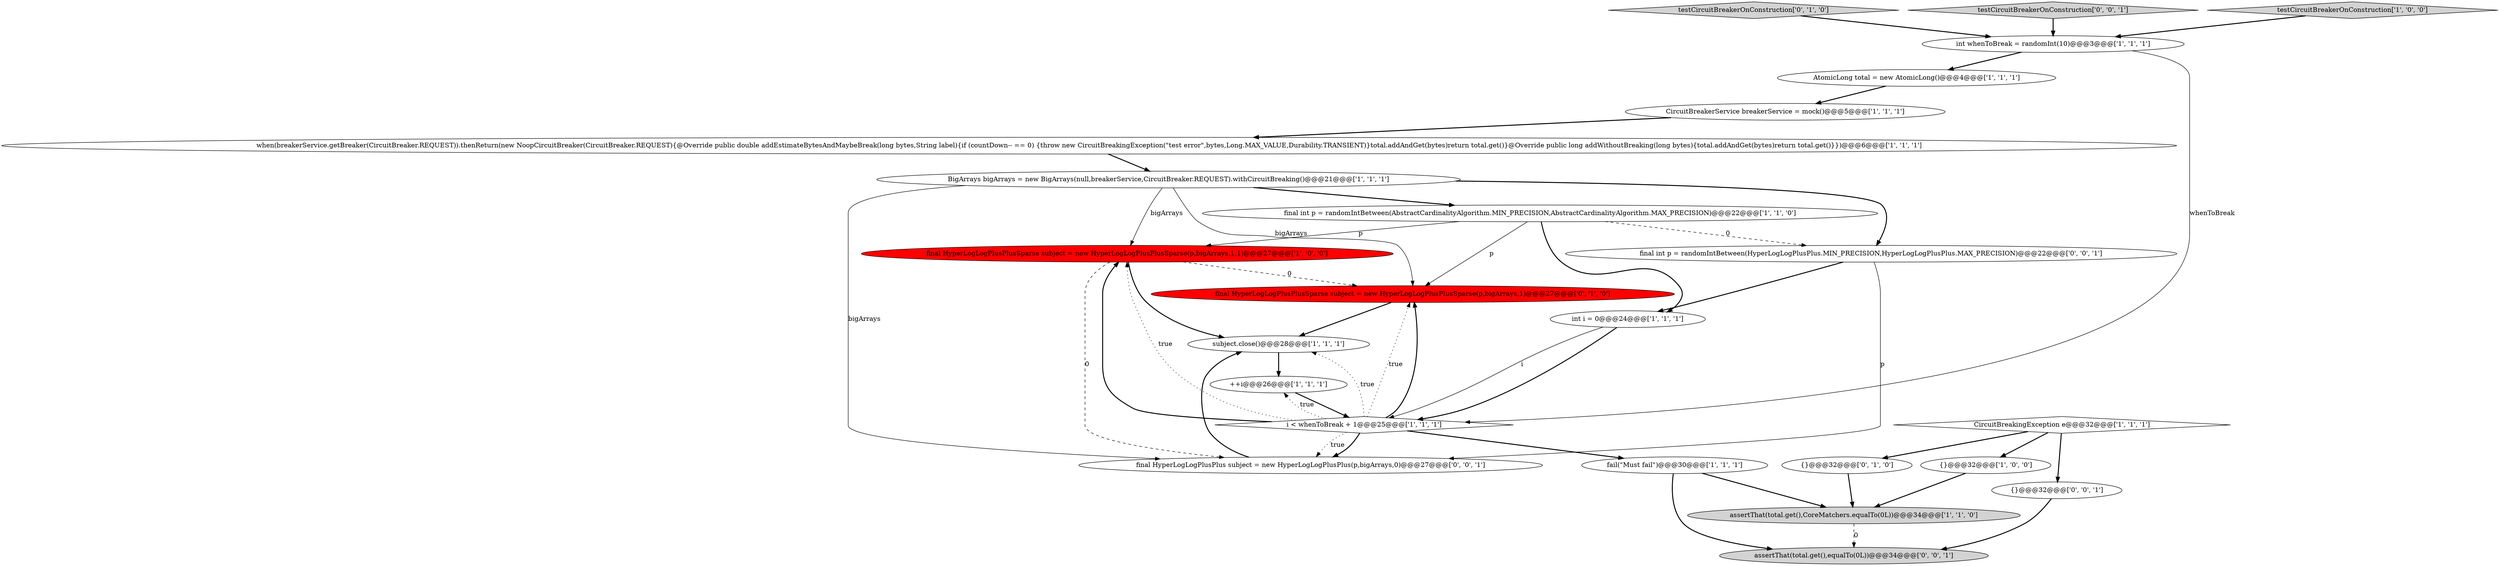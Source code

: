 digraph {
18 [style = filled, label = "testCircuitBreakerOnConstruction['0', '1', '0']", fillcolor = lightgray, shape = diamond image = "AAA0AAABBB2BBB"];
11 [style = filled, label = "int whenToBreak = randomInt(10)@@@3@@@['1', '1', '1']", fillcolor = white, shape = ellipse image = "AAA0AAABBB1BBB"];
19 [style = filled, label = "testCircuitBreakerOnConstruction['0', '0', '1']", fillcolor = lightgray, shape = diamond image = "AAA0AAABBB3BBB"];
15 [style = filled, label = "assertThat(total.get(),CoreMatchers.equalTo(0L))@@@34@@@['1', '1', '0']", fillcolor = lightgray, shape = ellipse image = "AAA0AAABBB1BBB"];
9 [style = filled, label = "final HyperLogLogPlusPlusSparse subject = new HyperLogLogPlusPlusSparse(p,bigArrays,1,1)@@@27@@@['1', '0', '0']", fillcolor = red, shape = ellipse image = "AAA1AAABBB1BBB"];
17 [style = filled, label = "final HyperLogLogPlusPlusSparse subject = new HyperLogLogPlusPlusSparse(p,bigArrays,1)@@@27@@@['0', '1', '0']", fillcolor = red, shape = ellipse image = "AAA1AAABBB2BBB"];
6 [style = filled, label = "AtomicLong total = new AtomicLong()@@@4@@@['1', '1', '1']", fillcolor = white, shape = ellipse image = "AAA0AAABBB1BBB"];
22 [style = filled, label = "final HyperLogLogPlusPlus subject = new HyperLogLogPlusPlus(p,bigArrays,0)@@@27@@@['0', '0', '1']", fillcolor = white, shape = ellipse image = "AAA0AAABBB3BBB"];
21 [style = filled, label = "{}@@@32@@@['0', '0', '1']", fillcolor = white, shape = ellipse image = "AAA0AAABBB3BBB"];
7 [style = filled, label = "testCircuitBreakerOnConstruction['1', '0', '0']", fillcolor = lightgray, shape = diamond image = "AAA0AAABBB1BBB"];
3 [style = filled, label = "int i = 0@@@24@@@['1', '1', '1']", fillcolor = white, shape = ellipse image = "AAA0AAABBB1BBB"];
5 [style = filled, label = "fail(\"Must fail\")@@@30@@@['1', '1', '1']", fillcolor = white, shape = ellipse image = "AAA0AAABBB1BBB"];
13 [style = filled, label = "BigArrays bigArrays = new BigArrays(null,breakerService,CircuitBreaker.REQUEST).withCircuitBreaking()@@@21@@@['1', '1', '1']", fillcolor = white, shape = ellipse image = "AAA0AAABBB1BBB"];
8 [style = filled, label = "final int p = randomIntBetween(AbstractCardinalityAlgorithm.MIN_PRECISION,AbstractCardinalityAlgorithm.MAX_PRECISION)@@@22@@@['1', '1', '0']", fillcolor = white, shape = ellipse image = "AAA0AAABBB1BBB"];
14 [style = filled, label = "i < whenToBreak + 1@@@25@@@['1', '1', '1']", fillcolor = white, shape = diamond image = "AAA0AAABBB1BBB"];
4 [style = filled, label = "when(breakerService.getBreaker(CircuitBreaker.REQUEST)).thenReturn(new NoopCircuitBreaker(CircuitBreaker.REQUEST){@Override public double addEstimateBytesAndMaybeBreak(long bytes,String label){if (countDown-- == 0) {throw new CircuitBreakingException(\"test error\",bytes,Long.MAX_VALUE,Durability.TRANSIENT)}total.addAndGet(bytes)return total.get()}@Override public long addWithoutBreaking(long bytes){total.addAndGet(bytes)return total.get()}})@@@6@@@['1', '1', '1']", fillcolor = white, shape = ellipse image = "AAA0AAABBB1BBB"];
16 [style = filled, label = "{}@@@32@@@['0', '1', '0']", fillcolor = white, shape = ellipse image = "AAA0AAABBB2BBB"];
0 [style = filled, label = "CircuitBreakerService breakerService = mock()@@@5@@@['1', '1', '1']", fillcolor = white, shape = ellipse image = "AAA0AAABBB1BBB"];
1 [style = filled, label = "++i@@@26@@@['1', '1', '1']", fillcolor = white, shape = ellipse image = "AAA0AAABBB1BBB"];
12 [style = filled, label = "subject.close()@@@28@@@['1', '1', '1']", fillcolor = white, shape = ellipse image = "AAA0AAABBB1BBB"];
2 [style = filled, label = "{}@@@32@@@['1', '0', '0']", fillcolor = white, shape = ellipse image = "AAA0AAABBB1BBB"];
10 [style = filled, label = "CircuitBreakingException e@@@32@@@['1', '1', '1']", fillcolor = white, shape = diamond image = "AAA0AAABBB1BBB"];
23 [style = filled, label = "assertThat(total.get(),equalTo(0L))@@@34@@@['0', '0', '1']", fillcolor = lightgray, shape = ellipse image = "AAA0AAABBB3BBB"];
20 [style = filled, label = "final int p = randomIntBetween(HyperLogLogPlusPlus.MIN_PRECISION,HyperLogLogPlusPlus.MAX_PRECISION)@@@22@@@['0', '0', '1']", fillcolor = white, shape = ellipse image = "AAA0AAABBB3BBB"];
16->15 [style = bold, label=""];
7->11 [style = bold, label=""];
15->23 [style = dashed, label="0"];
14->12 [style = dotted, label="true"];
5->23 [style = bold, label=""];
8->9 [style = solid, label="p"];
11->6 [style = bold, label=""];
3->14 [style = bold, label=""];
18->11 [style = bold, label=""];
4->13 [style = bold, label=""];
8->3 [style = bold, label=""];
14->22 [style = bold, label=""];
8->20 [style = dashed, label="0"];
5->15 [style = bold, label=""];
14->17 [style = bold, label=""];
19->11 [style = bold, label=""];
14->22 [style = dotted, label="true"];
6->0 [style = bold, label=""];
20->3 [style = bold, label=""];
10->21 [style = bold, label=""];
11->14 [style = solid, label="whenToBreak"];
9->22 [style = dashed, label="0"];
12->1 [style = bold, label=""];
14->17 [style = dotted, label="true"];
17->12 [style = bold, label=""];
10->16 [style = bold, label=""];
13->17 [style = solid, label="bigArrays"];
0->4 [style = bold, label=""];
22->12 [style = bold, label=""];
9->17 [style = dashed, label="0"];
2->15 [style = bold, label=""];
13->9 [style = solid, label="bigArrays"];
20->22 [style = solid, label="p"];
14->9 [style = bold, label=""];
1->14 [style = bold, label=""];
10->2 [style = bold, label=""];
9->12 [style = bold, label=""];
3->14 [style = solid, label="i"];
14->1 [style = dotted, label="true"];
14->9 [style = dotted, label="true"];
13->8 [style = bold, label=""];
8->17 [style = solid, label="p"];
13->22 [style = solid, label="bigArrays"];
21->23 [style = bold, label=""];
14->5 [style = bold, label=""];
13->20 [style = bold, label=""];
}
